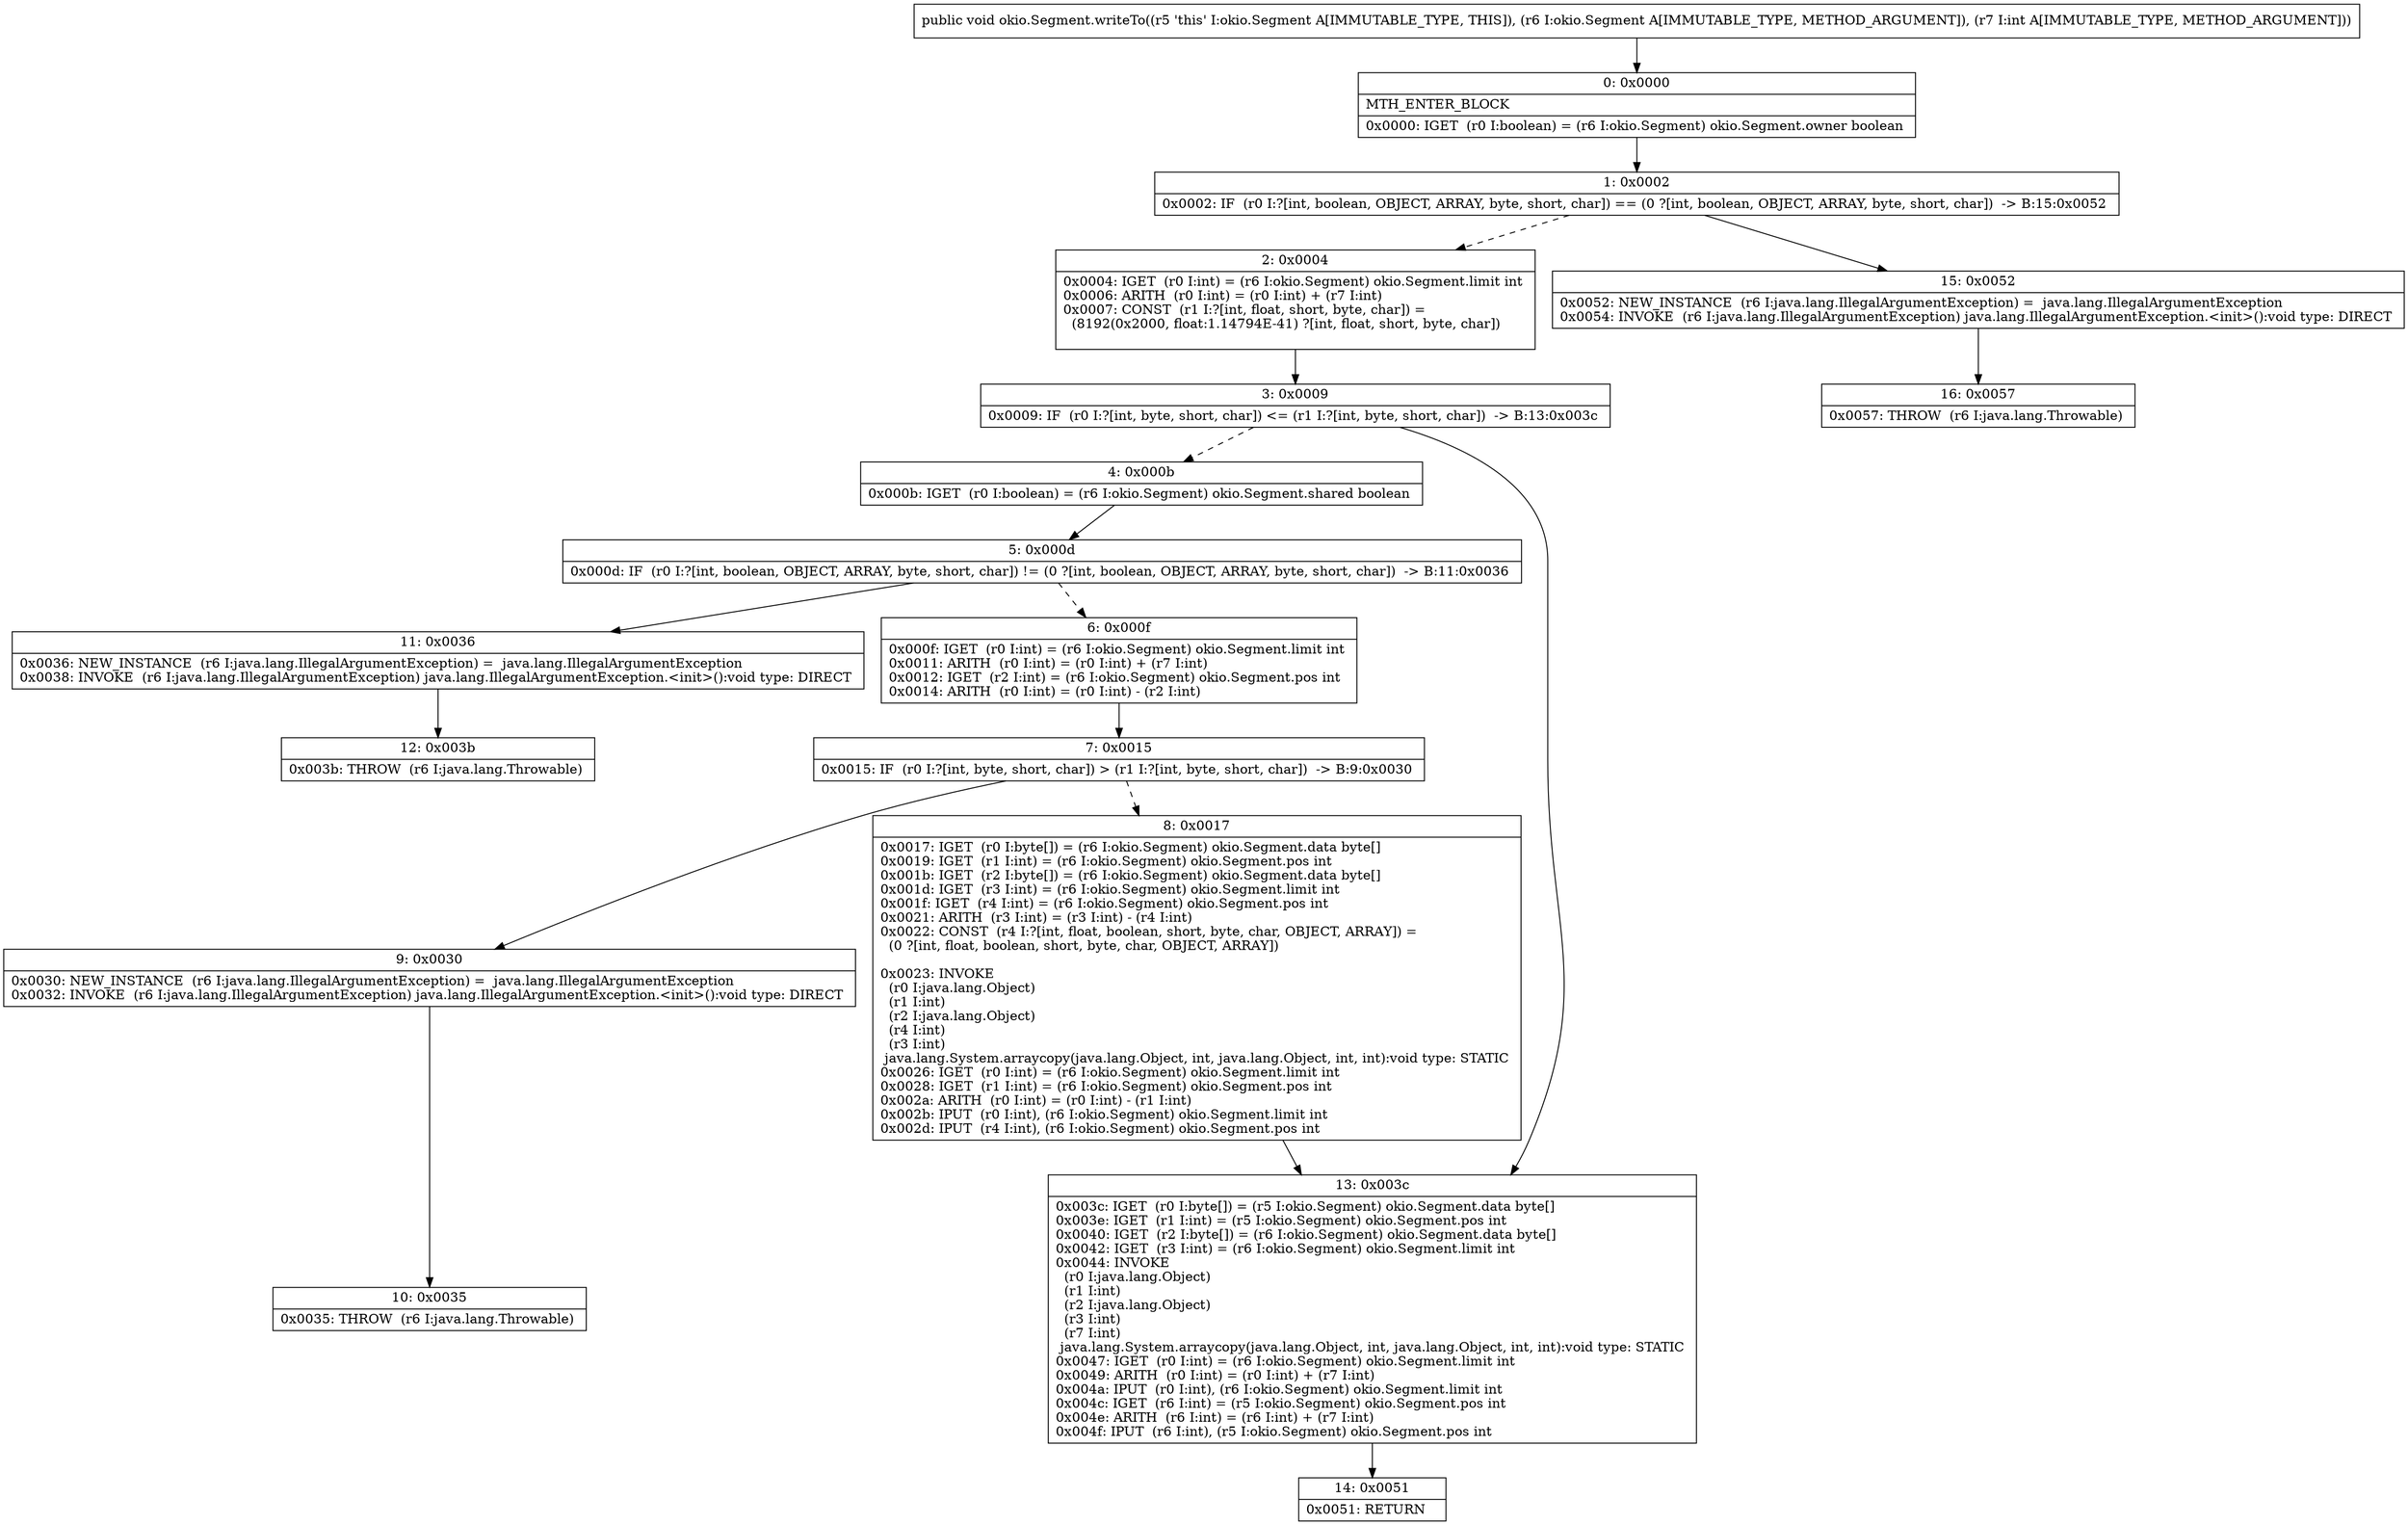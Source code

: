 digraph "CFG forokio.Segment.writeTo(Lokio\/Segment;I)V" {
Node_0 [shape=record,label="{0\:\ 0x0000|MTH_ENTER_BLOCK\l|0x0000: IGET  (r0 I:boolean) = (r6 I:okio.Segment) okio.Segment.owner boolean \l}"];
Node_1 [shape=record,label="{1\:\ 0x0002|0x0002: IF  (r0 I:?[int, boolean, OBJECT, ARRAY, byte, short, char]) == (0 ?[int, boolean, OBJECT, ARRAY, byte, short, char])  \-\> B:15:0x0052 \l}"];
Node_2 [shape=record,label="{2\:\ 0x0004|0x0004: IGET  (r0 I:int) = (r6 I:okio.Segment) okio.Segment.limit int \l0x0006: ARITH  (r0 I:int) = (r0 I:int) + (r7 I:int) \l0x0007: CONST  (r1 I:?[int, float, short, byte, char]) = \l  (8192(0x2000, float:1.14794E\-41) ?[int, float, short, byte, char])\l \l}"];
Node_3 [shape=record,label="{3\:\ 0x0009|0x0009: IF  (r0 I:?[int, byte, short, char]) \<= (r1 I:?[int, byte, short, char])  \-\> B:13:0x003c \l}"];
Node_4 [shape=record,label="{4\:\ 0x000b|0x000b: IGET  (r0 I:boolean) = (r6 I:okio.Segment) okio.Segment.shared boolean \l}"];
Node_5 [shape=record,label="{5\:\ 0x000d|0x000d: IF  (r0 I:?[int, boolean, OBJECT, ARRAY, byte, short, char]) != (0 ?[int, boolean, OBJECT, ARRAY, byte, short, char])  \-\> B:11:0x0036 \l}"];
Node_6 [shape=record,label="{6\:\ 0x000f|0x000f: IGET  (r0 I:int) = (r6 I:okio.Segment) okio.Segment.limit int \l0x0011: ARITH  (r0 I:int) = (r0 I:int) + (r7 I:int) \l0x0012: IGET  (r2 I:int) = (r6 I:okio.Segment) okio.Segment.pos int \l0x0014: ARITH  (r0 I:int) = (r0 I:int) \- (r2 I:int) \l}"];
Node_7 [shape=record,label="{7\:\ 0x0015|0x0015: IF  (r0 I:?[int, byte, short, char]) \> (r1 I:?[int, byte, short, char])  \-\> B:9:0x0030 \l}"];
Node_8 [shape=record,label="{8\:\ 0x0017|0x0017: IGET  (r0 I:byte[]) = (r6 I:okio.Segment) okio.Segment.data byte[] \l0x0019: IGET  (r1 I:int) = (r6 I:okio.Segment) okio.Segment.pos int \l0x001b: IGET  (r2 I:byte[]) = (r6 I:okio.Segment) okio.Segment.data byte[] \l0x001d: IGET  (r3 I:int) = (r6 I:okio.Segment) okio.Segment.limit int \l0x001f: IGET  (r4 I:int) = (r6 I:okio.Segment) okio.Segment.pos int \l0x0021: ARITH  (r3 I:int) = (r3 I:int) \- (r4 I:int) \l0x0022: CONST  (r4 I:?[int, float, boolean, short, byte, char, OBJECT, ARRAY]) = \l  (0 ?[int, float, boolean, short, byte, char, OBJECT, ARRAY])\l \l0x0023: INVOKE  \l  (r0 I:java.lang.Object)\l  (r1 I:int)\l  (r2 I:java.lang.Object)\l  (r4 I:int)\l  (r3 I:int)\l java.lang.System.arraycopy(java.lang.Object, int, java.lang.Object, int, int):void type: STATIC \l0x0026: IGET  (r0 I:int) = (r6 I:okio.Segment) okio.Segment.limit int \l0x0028: IGET  (r1 I:int) = (r6 I:okio.Segment) okio.Segment.pos int \l0x002a: ARITH  (r0 I:int) = (r0 I:int) \- (r1 I:int) \l0x002b: IPUT  (r0 I:int), (r6 I:okio.Segment) okio.Segment.limit int \l0x002d: IPUT  (r4 I:int), (r6 I:okio.Segment) okio.Segment.pos int \l}"];
Node_9 [shape=record,label="{9\:\ 0x0030|0x0030: NEW_INSTANCE  (r6 I:java.lang.IllegalArgumentException) =  java.lang.IllegalArgumentException \l0x0032: INVOKE  (r6 I:java.lang.IllegalArgumentException) java.lang.IllegalArgumentException.\<init\>():void type: DIRECT \l}"];
Node_10 [shape=record,label="{10\:\ 0x0035|0x0035: THROW  (r6 I:java.lang.Throwable) \l}"];
Node_11 [shape=record,label="{11\:\ 0x0036|0x0036: NEW_INSTANCE  (r6 I:java.lang.IllegalArgumentException) =  java.lang.IllegalArgumentException \l0x0038: INVOKE  (r6 I:java.lang.IllegalArgumentException) java.lang.IllegalArgumentException.\<init\>():void type: DIRECT \l}"];
Node_12 [shape=record,label="{12\:\ 0x003b|0x003b: THROW  (r6 I:java.lang.Throwable) \l}"];
Node_13 [shape=record,label="{13\:\ 0x003c|0x003c: IGET  (r0 I:byte[]) = (r5 I:okio.Segment) okio.Segment.data byte[] \l0x003e: IGET  (r1 I:int) = (r5 I:okio.Segment) okio.Segment.pos int \l0x0040: IGET  (r2 I:byte[]) = (r6 I:okio.Segment) okio.Segment.data byte[] \l0x0042: IGET  (r3 I:int) = (r6 I:okio.Segment) okio.Segment.limit int \l0x0044: INVOKE  \l  (r0 I:java.lang.Object)\l  (r1 I:int)\l  (r2 I:java.lang.Object)\l  (r3 I:int)\l  (r7 I:int)\l java.lang.System.arraycopy(java.lang.Object, int, java.lang.Object, int, int):void type: STATIC \l0x0047: IGET  (r0 I:int) = (r6 I:okio.Segment) okio.Segment.limit int \l0x0049: ARITH  (r0 I:int) = (r0 I:int) + (r7 I:int) \l0x004a: IPUT  (r0 I:int), (r6 I:okio.Segment) okio.Segment.limit int \l0x004c: IGET  (r6 I:int) = (r5 I:okio.Segment) okio.Segment.pos int \l0x004e: ARITH  (r6 I:int) = (r6 I:int) + (r7 I:int) \l0x004f: IPUT  (r6 I:int), (r5 I:okio.Segment) okio.Segment.pos int \l}"];
Node_14 [shape=record,label="{14\:\ 0x0051|0x0051: RETURN   \l}"];
Node_15 [shape=record,label="{15\:\ 0x0052|0x0052: NEW_INSTANCE  (r6 I:java.lang.IllegalArgumentException) =  java.lang.IllegalArgumentException \l0x0054: INVOKE  (r6 I:java.lang.IllegalArgumentException) java.lang.IllegalArgumentException.\<init\>():void type: DIRECT \l}"];
Node_16 [shape=record,label="{16\:\ 0x0057|0x0057: THROW  (r6 I:java.lang.Throwable) \l}"];
MethodNode[shape=record,label="{public void okio.Segment.writeTo((r5 'this' I:okio.Segment A[IMMUTABLE_TYPE, THIS]), (r6 I:okio.Segment A[IMMUTABLE_TYPE, METHOD_ARGUMENT]), (r7 I:int A[IMMUTABLE_TYPE, METHOD_ARGUMENT])) }"];
MethodNode -> Node_0;
Node_0 -> Node_1;
Node_1 -> Node_2[style=dashed];
Node_1 -> Node_15;
Node_2 -> Node_3;
Node_3 -> Node_4[style=dashed];
Node_3 -> Node_13;
Node_4 -> Node_5;
Node_5 -> Node_6[style=dashed];
Node_5 -> Node_11;
Node_6 -> Node_7;
Node_7 -> Node_8[style=dashed];
Node_7 -> Node_9;
Node_8 -> Node_13;
Node_9 -> Node_10;
Node_11 -> Node_12;
Node_13 -> Node_14;
Node_15 -> Node_16;
}

